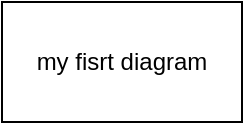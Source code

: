 <mxfile version="13.5.3" type="github">
  <diagram id="xg_dvaqwXXyuTsxp9f1a" name="第 1 页">
    <mxGraphModel dx="1360" dy="834" grid="1" gridSize="10" guides="1" tooltips="1" connect="1" arrows="1" fold="1" page="1" pageScale="1" pageWidth="827" pageHeight="1169" math="0" shadow="0">
      <root>
        <mxCell id="0" />
        <mxCell id="1" parent="0" />
        <mxCell id="OcMb3e71pZyRCdOineBB-1" value="my fisrt diagram" style="rounded=0;whiteSpace=wrap;html=1;" vertex="1" parent="1">
          <mxGeometry x="350" y="400" width="120" height="60" as="geometry" />
        </mxCell>
      </root>
    </mxGraphModel>
  </diagram>
</mxfile>

